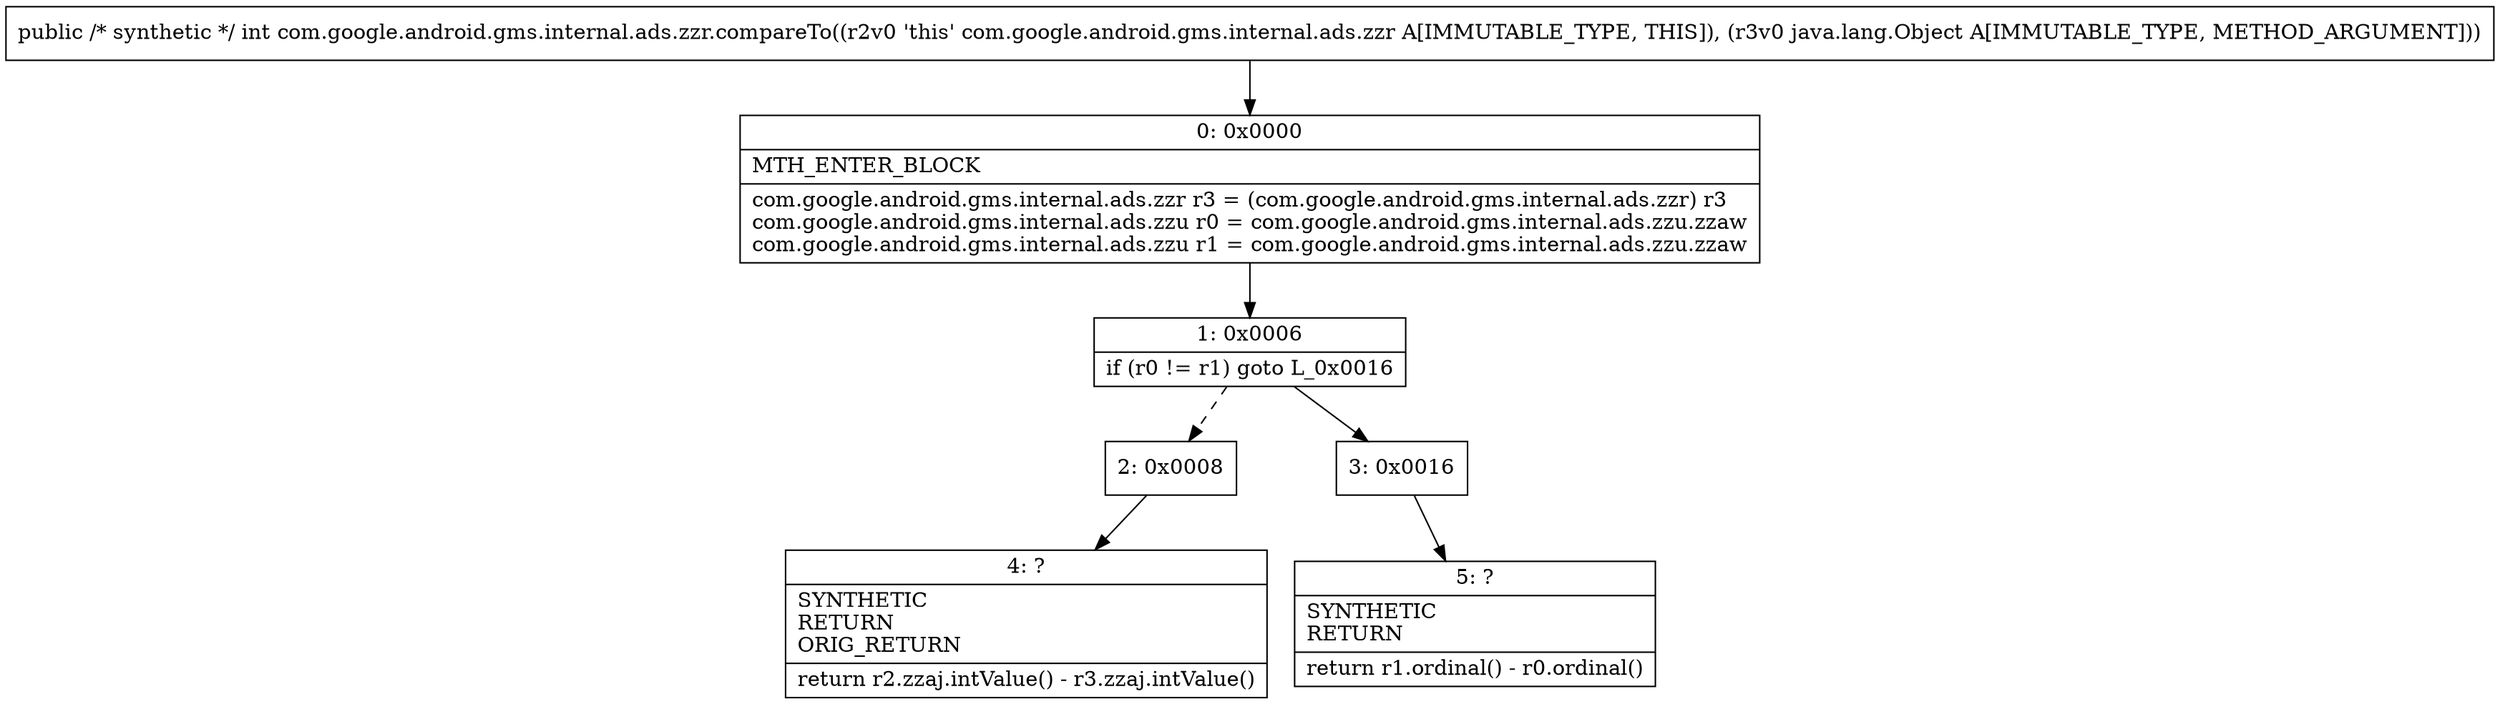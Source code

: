 digraph "CFG forcom.google.android.gms.internal.ads.zzr.compareTo(Ljava\/lang\/Object;)I" {
Node_0 [shape=record,label="{0\:\ 0x0000|MTH_ENTER_BLOCK\l|com.google.android.gms.internal.ads.zzr r3 = (com.google.android.gms.internal.ads.zzr) r3\lcom.google.android.gms.internal.ads.zzu r0 = com.google.android.gms.internal.ads.zzu.zzaw\lcom.google.android.gms.internal.ads.zzu r1 = com.google.android.gms.internal.ads.zzu.zzaw\l}"];
Node_1 [shape=record,label="{1\:\ 0x0006|if (r0 != r1) goto L_0x0016\l}"];
Node_2 [shape=record,label="{2\:\ 0x0008}"];
Node_3 [shape=record,label="{3\:\ 0x0016}"];
Node_4 [shape=record,label="{4\:\ ?|SYNTHETIC\lRETURN\lORIG_RETURN\l|return r2.zzaj.intValue() \- r3.zzaj.intValue()\l}"];
Node_5 [shape=record,label="{5\:\ ?|SYNTHETIC\lRETURN\l|return r1.ordinal() \- r0.ordinal()\l}"];
MethodNode[shape=record,label="{public \/* synthetic *\/ int com.google.android.gms.internal.ads.zzr.compareTo((r2v0 'this' com.google.android.gms.internal.ads.zzr A[IMMUTABLE_TYPE, THIS]), (r3v0 java.lang.Object A[IMMUTABLE_TYPE, METHOD_ARGUMENT])) }"];
MethodNode -> Node_0;
Node_0 -> Node_1;
Node_1 -> Node_2[style=dashed];
Node_1 -> Node_3;
Node_2 -> Node_4;
Node_3 -> Node_5;
}


